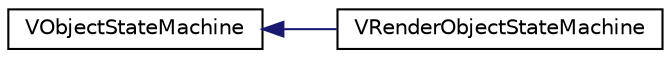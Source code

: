 digraph "Graphical Class Hierarchy"
{
  edge [fontname="Helvetica",fontsize="10",labelfontname="Helvetica",labelfontsize="10"];
  node [fontname="Helvetica",fontsize="10",shape=record];
  rankdir="LR";
  Node1 [label="VObjectStateMachine",height=0.2,width=0.4,color="black", fillcolor="white", style="filled",URL="$class_v_object_state_machine.html"];
  Node1 -> Node2 [dir="back",color="midnightblue",fontsize="10",style="solid",fontname="Helvetica"];
  Node2 [label="VRenderObjectStateMachine",height=0.2,width=0.4,color="black", fillcolor="white", style="filled",URL="$class_v_render_object_state_machine.html"];
}
